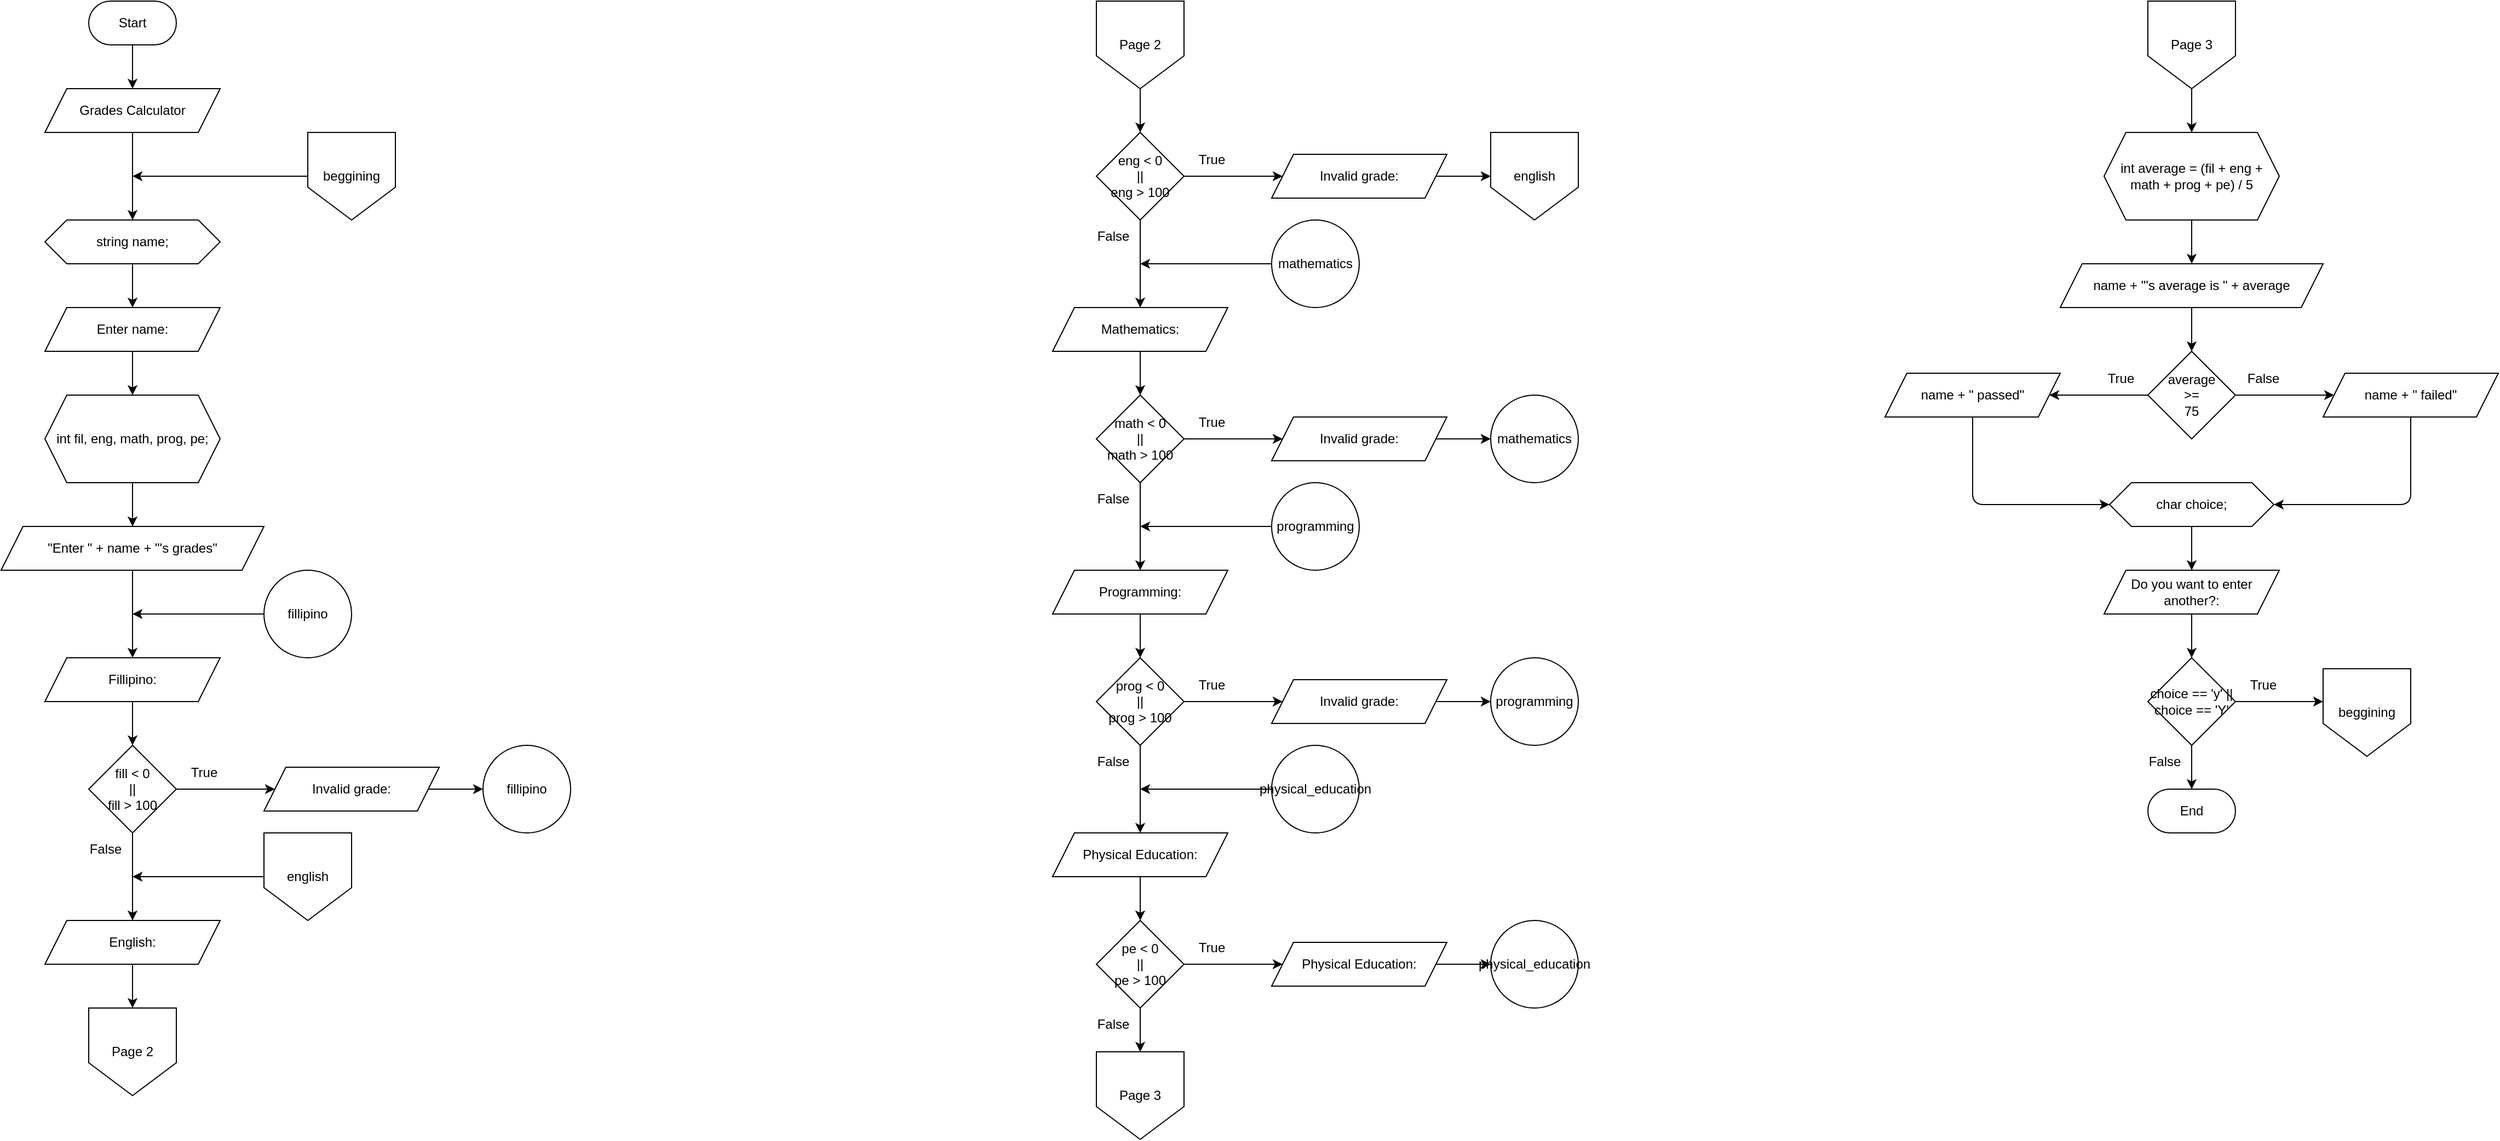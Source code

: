<mxfile>
    <diagram id="mqeJFt_gB5agtE3WYT-s" name="Page-1">
        <mxGraphModel dx="433" dy="286" grid="1" gridSize="10" guides="1" tooltips="1" connect="1" arrows="1" fold="1" page="1" pageScale="1" pageWidth="850" pageHeight="1100" math="0" shadow="0">
            <root>
                <mxCell id="0"/>
                <mxCell id="1" parent="0"/>
                <mxCell id="4" style="edgeStyle=none;html=1;entryX=0.5;entryY=0;entryDx=0;entryDy=0;" parent="1" source="2" target="3" edge="1">
                    <mxGeometry relative="1" as="geometry"/>
                </mxCell>
                <mxCell id="2" value="Start" style="rounded=1;whiteSpace=wrap;html=1;arcSize=50;" parent="1" vertex="1">
                    <mxGeometry x="200" y="40" width="80" height="40" as="geometry"/>
                </mxCell>
                <mxCell id="126" style="edgeStyle=none;html=1;entryX=0.5;entryY=0;entryDx=0;entryDy=0;" edge="1" parent="1" source="3" target="123">
                    <mxGeometry relative="1" as="geometry"/>
                </mxCell>
                <mxCell id="3" value="Grades Calculator" style="shape=parallelogram;perimeter=parallelogramPerimeter;whiteSpace=wrap;html=1;fixedSize=1;" parent="1" vertex="1">
                    <mxGeometry x="160" y="120" width="160" height="40" as="geometry"/>
                </mxCell>
                <mxCell id="8" style="edgeStyle=none;html=1;entryX=0.5;entryY=0;entryDx=0;entryDy=0;" parent="1" source="5" target="7" edge="1">
                    <mxGeometry relative="1" as="geometry"/>
                </mxCell>
                <mxCell id="5" value="int fil, eng, math, prog, pe;" style="shape=hexagon;perimeter=hexagonPerimeter2;whiteSpace=wrap;html=1;fixedSize=1;size=20.0;" parent="1" vertex="1">
                    <mxGeometry x="160" y="400" width="160" height="80" as="geometry"/>
                </mxCell>
                <mxCell id="10" style="edgeStyle=none;html=1;entryX=0.5;entryY=0;entryDx=0;entryDy=0;exitX=0.5;exitY=1;exitDx=0;exitDy=0;" parent="1" source="7" target="9" edge="1">
                    <mxGeometry relative="1" as="geometry">
                        <mxPoint x="240" y="580" as="sourcePoint"/>
                    </mxGeometry>
                </mxCell>
                <mxCell id="7" value="&quot;Enter &quot; + name + &quot;'s grades&quot;" style="shape=parallelogram;perimeter=parallelogramPerimeter;whiteSpace=wrap;html=1;fixedSize=1;" parent="1" vertex="1">
                    <mxGeometry x="120" y="520" width="240" height="40" as="geometry"/>
                </mxCell>
                <mxCell id="12" style="edgeStyle=none;html=1;entryX=0.5;entryY=0;entryDx=0;entryDy=0;" parent="1" source="9" target="11" edge="1">
                    <mxGeometry relative="1" as="geometry"/>
                </mxCell>
                <mxCell id="9" value="Fillipino:" style="shape=parallelogram;perimeter=parallelogramPerimeter;whiteSpace=wrap;html=1;fixedSize=1;" parent="1" vertex="1">
                    <mxGeometry x="160" y="640" width="160" height="40" as="geometry"/>
                </mxCell>
                <mxCell id="16" style="edgeStyle=none;html=1;" parent="1" source="11" target="15" edge="1">
                    <mxGeometry relative="1" as="geometry"/>
                </mxCell>
                <mxCell id="42" style="edgeStyle=none;html=1;entryX=0.5;entryY=0;entryDx=0;entryDy=0;" parent="1" source="11" target="34" edge="1">
                    <mxGeometry relative="1" as="geometry"/>
                </mxCell>
                <mxCell id="11" value="fill &amp;lt; 0&lt;br&gt;||&lt;br&gt;fill &amp;gt; 100" style="rhombus;whiteSpace=wrap;html=1;" parent="1" vertex="1">
                    <mxGeometry x="200" y="720" width="80" height="80" as="geometry"/>
                </mxCell>
                <mxCell id="18" style="edgeStyle=none;html=1;" parent="1" source="15" target="17" edge="1">
                    <mxGeometry relative="1" as="geometry"/>
                </mxCell>
                <mxCell id="15" value="Invalid grade:" style="shape=parallelogram;perimeter=parallelogramPerimeter;whiteSpace=wrap;html=1;fixedSize=1;" parent="1" vertex="1">
                    <mxGeometry x="360" y="740" width="160" height="40" as="geometry"/>
                </mxCell>
                <mxCell id="17" value="fillipino" style="ellipse;whiteSpace=wrap;html=1;aspect=fixed;" parent="1" vertex="1">
                    <mxGeometry x="560" y="720" width="80" height="80" as="geometry"/>
                </mxCell>
                <mxCell id="31" style="edgeStyle=none;html=1;" parent="1" source="19" edge="1">
                    <mxGeometry relative="1" as="geometry">
                        <mxPoint x="240" y="600" as="targetPoint"/>
                    </mxGeometry>
                </mxCell>
                <mxCell id="19" value="fillipino" style="ellipse;whiteSpace=wrap;html=1;aspect=fixed;" parent="1" vertex="1">
                    <mxGeometry x="360" y="560" width="80" height="80" as="geometry"/>
                </mxCell>
                <mxCell id="132" style="edgeStyle=none;html=1;" edge="1" parent="1" source="34" target="131">
                    <mxGeometry relative="1" as="geometry"/>
                </mxCell>
                <mxCell id="34" value="English:" style="shape=parallelogram;perimeter=parallelogramPerimeter;whiteSpace=wrap;html=1;fixedSize=1;" parent="1" vertex="1">
                    <mxGeometry x="160" y="880" width="160" height="40" as="geometry"/>
                </mxCell>
                <mxCell id="35" style="edgeStyle=none;html=1;" parent="1" source="36" target="38" edge="1">
                    <mxGeometry relative="1" as="geometry"/>
                </mxCell>
                <mxCell id="36" value="eng &amp;lt; 0&lt;br&gt;||&lt;br&gt;eng &amp;gt; 100" style="rhombus;whiteSpace=wrap;html=1;" parent="1" vertex="1">
                    <mxGeometry x="1120" y="160" width="80" height="80" as="geometry"/>
                </mxCell>
                <mxCell id="37" style="edgeStyle=none;html=1;" parent="1" source="38" edge="1">
                    <mxGeometry relative="1" as="geometry">
                        <mxPoint x="1480" y="200" as="targetPoint"/>
                    </mxGeometry>
                </mxCell>
                <mxCell id="38" value="Invalid grade:" style="shape=parallelogram;perimeter=parallelogramPerimeter;whiteSpace=wrap;html=1;fixedSize=1;" parent="1" vertex="1">
                    <mxGeometry x="1280" y="180" width="160" height="40" as="geometry"/>
                </mxCell>
                <mxCell id="40" style="edgeStyle=none;html=1;" parent="1" edge="1">
                    <mxGeometry relative="1" as="geometry">
                        <mxPoint x="240" y="840" as="targetPoint"/>
                        <mxPoint x="360.0" y="840" as="sourcePoint"/>
                    </mxGeometry>
                </mxCell>
                <mxCell id="43" value="True" style="text;html=1;align=center;verticalAlign=middle;resizable=0;points=[];autosize=1;strokeColor=none;fillColor=none;" parent="1" vertex="1">
                    <mxGeometry x="280" y="730" width="50" height="30" as="geometry"/>
                </mxCell>
                <mxCell id="44" value="False" style="text;html=1;align=center;verticalAlign=middle;resizable=0;points=[];autosize=1;strokeColor=none;fillColor=none;" parent="1" vertex="1">
                    <mxGeometry x="190" y="800" width="50" height="30" as="geometry"/>
                </mxCell>
                <mxCell id="45" value="True" style="text;html=1;align=center;verticalAlign=middle;resizable=0;points=[];autosize=1;strokeColor=none;fillColor=none;" parent="1" vertex="1">
                    <mxGeometry x="1200" y="170" width="50" height="30" as="geometry"/>
                </mxCell>
                <mxCell id="58" style="edgeStyle=none;html=1;entryX=0.5;entryY=0;entryDx=0;entryDy=0;" parent="1" target="60" edge="1">
                    <mxGeometry relative="1" as="geometry">
                        <mxPoint x="1160" y="240" as="sourcePoint"/>
                    </mxGeometry>
                </mxCell>
                <mxCell id="59" style="edgeStyle=none;html=1;entryX=0.5;entryY=0;entryDx=0;entryDy=0;" parent="1" source="60" target="62" edge="1">
                    <mxGeometry relative="1" as="geometry"/>
                </mxCell>
                <mxCell id="60" value="Mathematics:" style="shape=parallelogram;perimeter=parallelogramPerimeter;whiteSpace=wrap;html=1;fixedSize=1;" parent="1" vertex="1">
                    <mxGeometry x="1080" y="320" width="160" height="40" as="geometry"/>
                </mxCell>
                <mxCell id="61" style="edgeStyle=none;html=1;" parent="1" source="62" target="64" edge="1">
                    <mxGeometry relative="1" as="geometry"/>
                </mxCell>
                <mxCell id="62" value="math &amp;lt; 0&lt;br&gt;||&lt;br&gt;math &amp;gt; 100" style="rhombus;whiteSpace=wrap;html=1;" parent="1" vertex="1">
                    <mxGeometry x="1120" y="400" width="80" height="80" as="geometry"/>
                </mxCell>
                <mxCell id="63" style="edgeStyle=none;html=1;" parent="1" source="64" target="65" edge="1">
                    <mxGeometry relative="1" as="geometry"/>
                </mxCell>
                <mxCell id="64" value="Invalid grade:" style="shape=parallelogram;perimeter=parallelogramPerimeter;whiteSpace=wrap;html=1;fixedSize=1;" parent="1" vertex="1">
                    <mxGeometry x="1280" y="420" width="160" height="40" as="geometry"/>
                </mxCell>
                <mxCell id="65" value="mathematics" style="ellipse;whiteSpace=wrap;html=1;aspect=fixed;" parent="1" vertex="1">
                    <mxGeometry x="1480" y="400" width="80" height="80" as="geometry"/>
                </mxCell>
                <mxCell id="66" style="edgeStyle=none;html=1;" parent="1" source="67" edge="1">
                    <mxGeometry relative="1" as="geometry">
                        <mxPoint x="1160" y="280" as="targetPoint"/>
                    </mxGeometry>
                </mxCell>
                <mxCell id="67" value="mathematics" style="ellipse;whiteSpace=wrap;html=1;aspect=fixed;" parent="1" vertex="1">
                    <mxGeometry x="1280" y="240" width="80" height="80" as="geometry"/>
                </mxCell>
                <mxCell id="68" value="False" style="text;html=1;align=center;verticalAlign=middle;resizable=0;points=[];autosize=1;strokeColor=none;fillColor=none;" parent="1" vertex="1">
                    <mxGeometry x="1110" y="240" width="50" height="30" as="geometry"/>
                </mxCell>
                <mxCell id="69" value="True" style="text;html=1;align=center;verticalAlign=middle;resizable=0;points=[];autosize=1;strokeColor=none;fillColor=none;" parent="1" vertex="1">
                    <mxGeometry x="1200" y="410" width="50" height="30" as="geometry"/>
                </mxCell>
                <mxCell id="70" style="edgeStyle=none;html=1;entryX=0.5;entryY=0;entryDx=0;entryDy=0;" parent="1" target="72" edge="1">
                    <mxGeometry relative="1" as="geometry">
                        <mxPoint x="1160" y="480" as="sourcePoint"/>
                    </mxGeometry>
                </mxCell>
                <mxCell id="71" style="edgeStyle=none;html=1;entryX=0.5;entryY=0;entryDx=0;entryDy=0;" parent="1" source="72" target="74" edge="1">
                    <mxGeometry relative="1" as="geometry"/>
                </mxCell>
                <mxCell id="72" value="Programming:" style="shape=parallelogram;perimeter=parallelogramPerimeter;whiteSpace=wrap;html=1;fixedSize=1;" parent="1" vertex="1">
                    <mxGeometry x="1080" y="560" width="160" height="40" as="geometry"/>
                </mxCell>
                <mxCell id="73" style="edgeStyle=none;html=1;" parent="1" source="74" target="76" edge="1">
                    <mxGeometry relative="1" as="geometry"/>
                </mxCell>
                <mxCell id="74" value="prog &amp;lt; 0&lt;br&gt;||&lt;br&gt;prog &amp;gt; 100" style="rhombus;whiteSpace=wrap;html=1;" parent="1" vertex="1">
                    <mxGeometry x="1120" y="640" width="80" height="80" as="geometry"/>
                </mxCell>
                <mxCell id="75" style="edgeStyle=none;html=1;" parent="1" source="76" target="77" edge="1">
                    <mxGeometry relative="1" as="geometry"/>
                </mxCell>
                <mxCell id="76" value="Invalid grade:" style="shape=parallelogram;perimeter=parallelogramPerimeter;whiteSpace=wrap;html=1;fixedSize=1;" parent="1" vertex="1">
                    <mxGeometry x="1280" y="660" width="160" height="40" as="geometry"/>
                </mxCell>
                <mxCell id="77" value="programming" style="ellipse;whiteSpace=wrap;html=1;aspect=fixed;" parent="1" vertex="1">
                    <mxGeometry x="1480" y="640" width="80" height="80" as="geometry"/>
                </mxCell>
                <mxCell id="78" style="edgeStyle=none;html=1;" parent="1" source="79" edge="1">
                    <mxGeometry relative="1" as="geometry">
                        <mxPoint x="1160" y="520" as="targetPoint"/>
                    </mxGeometry>
                </mxCell>
                <mxCell id="79" value="programming" style="ellipse;whiteSpace=wrap;html=1;aspect=fixed;" parent="1" vertex="1">
                    <mxGeometry x="1280" y="480" width="80" height="80" as="geometry"/>
                </mxCell>
                <mxCell id="80" value="False" style="text;html=1;align=center;verticalAlign=middle;resizable=0;points=[];autosize=1;strokeColor=none;fillColor=none;" parent="1" vertex="1">
                    <mxGeometry x="1110" y="480" width="50" height="30" as="geometry"/>
                </mxCell>
                <mxCell id="81" value="True" style="text;html=1;align=center;verticalAlign=middle;resizable=0;points=[];autosize=1;strokeColor=none;fillColor=none;" parent="1" vertex="1">
                    <mxGeometry x="1200" y="650" width="50" height="30" as="geometry"/>
                </mxCell>
                <mxCell id="82" style="edgeStyle=none;html=1;entryX=0.5;entryY=0;entryDx=0;entryDy=0;" parent="1" target="84" edge="1">
                    <mxGeometry relative="1" as="geometry">
                        <mxPoint x="1160" y="720" as="sourcePoint"/>
                    </mxGeometry>
                </mxCell>
                <mxCell id="83" style="edgeStyle=none;html=1;entryX=0.5;entryY=0;entryDx=0;entryDy=0;" parent="1" source="84" target="86" edge="1">
                    <mxGeometry relative="1" as="geometry"/>
                </mxCell>
                <mxCell id="84" value="Physical Education:" style="shape=parallelogram;perimeter=parallelogramPerimeter;whiteSpace=wrap;html=1;fixedSize=1;" parent="1" vertex="1">
                    <mxGeometry x="1080" y="800" width="160" height="40" as="geometry"/>
                </mxCell>
                <mxCell id="85" style="edgeStyle=none;html=1;" parent="1" source="86" target="88" edge="1">
                    <mxGeometry relative="1" as="geometry"/>
                </mxCell>
                <mxCell id="139" style="edgeStyle=none;html=1;exitX=0.5;exitY=1;exitDx=0;exitDy=0;" edge="1" parent="1" source="86" target="138">
                    <mxGeometry relative="1" as="geometry"/>
                </mxCell>
                <mxCell id="86" value="pe &amp;lt; 0&lt;br&gt;||&lt;br&gt;pe &amp;gt; 100" style="rhombus;whiteSpace=wrap;html=1;" parent="1" vertex="1">
                    <mxGeometry x="1120" y="880" width="80" height="80" as="geometry"/>
                </mxCell>
                <mxCell id="87" style="edgeStyle=none;html=1;" parent="1" source="88" target="89" edge="1">
                    <mxGeometry relative="1" as="geometry"/>
                </mxCell>
                <mxCell id="88" value="Physical Education:" style="shape=parallelogram;perimeter=parallelogramPerimeter;whiteSpace=wrap;html=1;fixedSize=1;" parent="1" vertex="1">
                    <mxGeometry x="1280" y="900" width="160" height="40" as="geometry"/>
                </mxCell>
                <mxCell id="89" value="physical_education" style="ellipse;whiteSpace=wrap;html=1;aspect=fixed;" parent="1" vertex="1">
                    <mxGeometry x="1480" y="880" width="80" height="80" as="geometry"/>
                </mxCell>
                <mxCell id="90" style="edgeStyle=none;html=1;" parent="1" source="91" edge="1">
                    <mxGeometry relative="1" as="geometry">
                        <mxPoint x="1160" y="760" as="targetPoint"/>
                    </mxGeometry>
                </mxCell>
                <mxCell id="91" value="physical_education" style="ellipse;whiteSpace=wrap;html=1;aspect=fixed;" parent="1" vertex="1">
                    <mxGeometry x="1280" y="720" width="80" height="80" as="geometry"/>
                </mxCell>
                <mxCell id="92" value="False" style="text;html=1;align=center;verticalAlign=middle;resizable=0;points=[];autosize=1;strokeColor=none;fillColor=none;" parent="1" vertex="1">
                    <mxGeometry x="1110" y="720" width="50" height="30" as="geometry"/>
                </mxCell>
                <mxCell id="93" value="True" style="text;html=1;align=center;verticalAlign=middle;resizable=0;points=[];autosize=1;strokeColor=none;fillColor=none;" parent="1" vertex="1">
                    <mxGeometry x="1200" y="890" width="50" height="30" as="geometry"/>
                </mxCell>
                <mxCell id="94" value="False" style="text;html=1;align=center;verticalAlign=middle;resizable=0;points=[];autosize=1;strokeColor=none;fillColor=none;" parent="1" vertex="1">
                    <mxGeometry x="1110" y="960" width="50" height="30" as="geometry"/>
                </mxCell>
                <mxCell id="98" style="edgeStyle=none;html=1;entryX=0.5;entryY=0;entryDx=0;entryDy=0;" parent="1" source="95" target="97" edge="1">
                    <mxGeometry relative="1" as="geometry"/>
                </mxCell>
                <mxCell id="95" value="int average = (fil + eng + math + prog + pe) / 5" style="shape=hexagon;perimeter=hexagonPerimeter2;whiteSpace=wrap;html=1;fixedSize=1;size=20.0;" parent="1" vertex="1">
                    <mxGeometry x="2040" y="160" width="160" height="80" as="geometry"/>
                </mxCell>
                <mxCell id="101" style="edgeStyle=none;html=1;entryX=0.5;entryY=0;entryDx=0;entryDy=0;" parent="1" source="97" target="100" edge="1">
                    <mxGeometry relative="1" as="geometry"/>
                </mxCell>
                <mxCell id="97" value="name + &quot;'s average is &quot; + average" style="shape=parallelogram;perimeter=parallelogramPerimeter;whiteSpace=wrap;html=1;fixedSize=1;" parent="1" vertex="1">
                    <mxGeometry x="2000" y="280" width="240" height="40" as="geometry"/>
                </mxCell>
                <mxCell id="109" style="edgeStyle=none;html=1;entryX=1;entryY=0.5;entryDx=0;entryDy=0;" parent="1" source="100" target="105" edge="1">
                    <mxGeometry relative="1" as="geometry"/>
                </mxCell>
                <mxCell id="110" style="edgeStyle=none;html=1;entryX=0;entryY=0.5;entryDx=0;entryDy=0;" parent="1" source="100" target="102" edge="1">
                    <mxGeometry relative="1" as="geometry"/>
                </mxCell>
                <mxCell id="100" value="average&lt;br&gt;&amp;gt;=&lt;br&gt;75" style="rhombus;whiteSpace=wrap;html=1;" parent="1" vertex="1">
                    <mxGeometry x="2080" y="360" width="80" height="80" as="geometry"/>
                </mxCell>
                <mxCell id="114" style="edgeStyle=none;html=1;entryX=1;entryY=0.5;entryDx=0;entryDy=0;" parent="1" source="102" target="112" edge="1">
                    <mxGeometry relative="1" as="geometry">
                        <Array as="points">
                            <mxPoint x="2320" y="500"/>
                        </Array>
                    </mxGeometry>
                </mxCell>
                <mxCell id="102" value="name + &quot; failed&quot;" style="shape=parallelogram;perimeter=parallelogramPerimeter;whiteSpace=wrap;html=1;fixedSize=1;" parent="1" vertex="1">
                    <mxGeometry x="2240" y="380" width="160" height="40" as="geometry"/>
                </mxCell>
                <mxCell id="113" style="edgeStyle=none;html=1;entryX=0;entryY=0.5;entryDx=0;entryDy=0;" parent="1" source="105" target="112" edge="1">
                    <mxGeometry relative="1" as="geometry">
                        <Array as="points">
                            <mxPoint x="1920" y="500"/>
                        </Array>
                    </mxGeometry>
                </mxCell>
                <mxCell id="105" value="name + &quot; passed&quot;" style="shape=parallelogram;perimeter=parallelogramPerimeter;whiteSpace=wrap;html=1;fixedSize=1;" parent="1" vertex="1">
                    <mxGeometry x="1840" y="380" width="160" height="40" as="geometry"/>
                </mxCell>
                <mxCell id="107" value="True" style="text;html=1;align=center;verticalAlign=middle;resizable=0;points=[];autosize=1;strokeColor=none;fillColor=none;" parent="1" vertex="1">
                    <mxGeometry x="2030" y="370" width="50" height="30" as="geometry"/>
                </mxCell>
                <mxCell id="108" value="False" style="text;html=1;align=center;verticalAlign=middle;resizable=0;points=[];autosize=1;strokeColor=none;fillColor=none;" parent="1" vertex="1">
                    <mxGeometry x="2160" y="370" width="50" height="30" as="geometry"/>
                </mxCell>
                <mxCell id="117" style="edgeStyle=none;html=1;entryX=0.5;entryY=0;entryDx=0;entryDy=0;" parent="1" source="112" target="116" edge="1">
                    <mxGeometry relative="1" as="geometry"/>
                </mxCell>
                <mxCell id="112" value="char choice;" style="shape=hexagon;perimeter=hexagonPerimeter2;whiteSpace=wrap;html=1;fixedSize=1;size=20.0;" parent="1" vertex="1">
                    <mxGeometry x="2045" y="480" width="150" height="40" as="geometry"/>
                </mxCell>
                <mxCell id="122" style="edgeStyle=none;html=1;entryX=0;entryY=0.5;entryDx=0;entryDy=0;" parent="1" source="115" edge="1">
                    <mxGeometry relative="1" as="geometry">
                        <mxPoint x="2240" y="680" as="targetPoint"/>
                    </mxGeometry>
                </mxCell>
                <mxCell id="129" style="edgeStyle=none;html=1;entryX=0.5;entryY=0;entryDx=0;entryDy=0;" edge="1" parent="1" source="115" target="128">
                    <mxGeometry relative="1" as="geometry"/>
                </mxCell>
                <mxCell id="115" value="choice == 'y' || choice == 'Y'" style="rhombus;whiteSpace=wrap;html=1;" parent="1" vertex="1">
                    <mxGeometry x="2080" y="640" width="80" height="80" as="geometry"/>
                </mxCell>
                <mxCell id="118" style="edgeStyle=none;html=1;entryX=0.5;entryY=0;entryDx=0;entryDy=0;" parent="1" source="116" target="115" edge="1">
                    <mxGeometry relative="1" as="geometry"/>
                </mxCell>
                <mxCell id="116" value="Do you want to enter another?:" style="shape=parallelogram;perimeter=parallelogramPerimeter;whiteSpace=wrap;html=1;fixedSize=1;" parent="1" vertex="1">
                    <mxGeometry x="2040" y="560" width="160" height="40" as="geometry"/>
                </mxCell>
                <mxCell id="125" style="edgeStyle=none;html=1;entryX=0.5;entryY=0;entryDx=0;entryDy=0;" edge="1" parent="1" source="123" target="124">
                    <mxGeometry relative="1" as="geometry"/>
                </mxCell>
                <mxCell id="123" value="string name;" style="shape=hexagon;perimeter=hexagonPerimeter2;whiteSpace=wrap;html=1;fixedSize=1;size=20.0;" vertex="1" parent="1">
                    <mxGeometry x="160" y="240" width="160" height="40" as="geometry"/>
                </mxCell>
                <mxCell id="127" style="edgeStyle=none;html=1;" edge="1" parent="1" source="124" target="5">
                    <mxGeometry relative="1" as="geometry"/>
                </mxCell>
                <mxCell id="124" value="Enter name:" style="shape=parallelogram;perimeter=parallelogramPerimeter;whiteSpace=wrap;html=1;fixedSize=1;" vertex="1" parent="1">
                    <mxGeometry x="160" y="320" width="160" height="40" as="geometry"/>
                </mxCell>
                <mxCell id="128" value="End" style="rounded=1;whiteSpace=wrap;html=1;arcSize=50;" vertex="1" parent="1">
                    <mxGeometry x="2080" y="760" width="80" height="40" as="geometry"/>
                </mxCell>
                <mxCell id="131" value="Page 2" style="shape=offPageConnector;whiteSpace=wrap;html=1;" vertex="1" parent="1">
                    <mxGeometry x="200" y="960" width="80" height="80" as="geometry"/>
                </mxCell>
                <mxCell id="136" style="edgeStyle=none;html=1;entryX=0.5;entryY=0;entryDx=0;entryDy=0;" edge="1" parent="1" source="135" target="36">
                    <mxGeometry relative="1" as="geometry"/>
                </mxCell>
                <mxCell id="135" value="Page 2" style="shape=offPageConnector;whiteSpace=wrap;html=1;" vertex="1" parent="1">
                    <mxGeometry x="1120" y="40" width="80" height="80" as="geometry"/>
                </mxCell>
                <mxCell id="138" value="Page 3" style="shape=offPageConnector;whiteSpace=wrap;html=1;" vertex="1" parent="1">
                    <mxGeometry x="1120" y="1000" width="80" height="80" as="geometry"/>
                </mxCell>
                <mxCell id="141" style="edgeStyle=none;html=1;entryX=0.5;entryY=0;entryDx=0;entryDy=0;" edge="1" parent="1" source="140" target="95">
                    <mxGeometry relative="1" as="geometry"/>
                </mxCell>
                <mxCell id="140" value="Page 3" style="shape=offPageConnector;whiteSpace=wrap;html=1;" vertex="1" parent="1">
                    <mxGeometry x="2080" y="40" width="80" height="80" as="geometry"/>
                </mxCell>
                <mxCell id="143" value="True" style="text;html=1;align=center;verticalAlign=middle;resizable=0;points=[];autosize=1;strokeColor=none;fillColor=none;" vertex="1" parent="1">
                    <mxGeometry x="2160" y="650" width="50" height="30" as="geometry"/>
                </mxCell>
                <mxCell id="144" value="False" style="text;html=1;align=center;verticalAlign=middle;resizable=0;points=[];autosize=1;strokeColor=none;fillColor=none;" vertex="1" parent="1">
                    <mxGeometry x="2070" y="720" width="50" height="30" as="geometry"/>
                </mxCell>
                <mxCell id="145" value="beggining" style="shape=offPageConnector;whiteSpace=wrap;html=1;" vertex="1" parent="1">
                    <mxGeometry x="2240" y="650" width="80" height="80" as="geometry"/>
                </mxCell>
                <mxCell id="153" style="edgeStyle=none;html=1;" edge="1" parent="1" source="147">
                    <mxGeometry relative="1" as="geometry">
                        <mxPoint x="240" y="200.0" as="targetPoint"/>
                    </mxGeometry>
                </mxCell>
                <mxCell id="147" value="beggining" style="shape=offPageConnector;whiteSpace=wrap;html=1;" vertex="1" parent="1">
                    <mxGeometry x="400" y="160" width="80" height="80" as="geometry"/>
                </mxCell>
                <mxCell id="151" value="english" style="shape=offPageConnector;whiteSpace=wrap;html=1;" vertex="1" parent="1">
                    <mxGeometry x="360" y="800" width="80" height="80" as="geometry"/>
                </mxCell>
                <mxCell id="152" value="english" style="shape=offPageConnector;whiteSpace=wrap;html=1;" vertex="1" parent="1">
                    <mxGeometry x="1480" y="160" width="80" height="80" as="geometry"/>
                </mxCell>
            </root>
        </mxGraphModel>
    </diagram>
</mxfile>